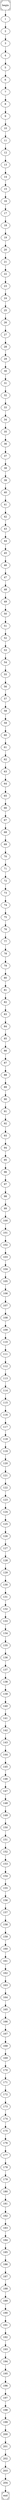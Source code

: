 digraph cfg {
	begin [shape=Msquare];
	end [shape=Msquare];
	begin -> 1;	1 -> 2;	2 -> 3;	3 -> 4;	4 -> 5;	5 -> 6;	6 -> 7;	7 -> 8;	8 -> 9;	9 -> 10;	10 -> 11;	11 -> 12;	12 -> 13;	13 -> 14;	14 -> 15;	15 -> 16;	16 -> 17;	17 -> 18;	18 -> 19;	19 -> 20;	20 -> 21;	21 -> 22;	22 -> 23;	23 -> 24;	24 -> 25;	25 -> 26;	26 -> 27;	27 -> 28;	28 -> 29;	29 -> 30;	30 -> 31;	31 -> 32;	32 -> 33;	33 -> 34;	34 -> 35;	35 -> 36;	36 -> 37;	37 -> 38;	38 -> 39;	39 -> 40;	40 -> 41;	41 -> 42;	42 -> 43;	43 -> 44;	44 -> 45;	45 -> 46;	46 -> 47;	47 -> 48;	48 -> 49;	49 -> 50;	50 -> 51;	51 -> 52;	52 -> 53;	53 -> 54;	54 -> 55;	55 -> 56;	56 -> 57;	57 -> 58;	58 -> 59;	59 -> 60;	60 -> 61;	61 -> 62;	62 -> 63;	63 -> 64;	64 -> 65;	65 -> 66;	66 -> 67;	67 -> 68;	68 -> 69;	69 -> 70;	70 -> 71;	71 -> 72;	72 -> 73;	73 -> 74;	74 -> 75;	75 -> 76;	76 -> 77;	77 -> 78;	78 -> 79;	79 -> 80;	80 -> 81;	81 -> 82;	82 -> 83;	83 -> 84;	84 -> 85;	85 -> 86;	86 -> 87;	87 -> 88;	88 -> 89;	89 -> 90;	90 -> 91;	91 -> 92;	92 -> 93;	93 -> 94;	94 -> 95;	95 -> 96;	96 -> 97;	97 -> 98;	98 -> 99;	99 -> 100;	100 -> 101;	101 -> 102;	102 -> 103;	103 -> 104;	104 -> 105;	105 -> 106;	106 -> 107;	107 -> 108;	108 -> 109;	109 -> 110;	110 -> 111;	111 -> 112;	112 -> 113;	113 -> 114;	114 -> 115;	115 -> 116;	116 -> 117;	117 -> 118;	118 -> 119;	119 -> 120;	120 -> 121;	121 -> 122;	122 -> 123;	123 -> 124;	124 -> 125;	125 -> 126;	126 -> 127;	127 -> 128;	128 -> 129;	129 -> 130;	130 -> 131;	131 -> 132;	132 -> 133;	133 -> 134;	134 -> 135;	135 -> 136;	136 -> 137;	137 -> 138;	138 -> 139;	139 -> 140;	140 -> 141;	141 -> 142;	142 -> 143;	143 -> 144;	144 -> 145;	145 -> 146;	146 -> 147;	147 -> 148;	148 -> 149;	149 -> 150;	150 -> 151;	151 -> 152;	152 -> 153;	153 -> 154;	154 -> 155;	155 -> 156;	156 -> 157;	157 -> 158;	158 -> 159;	159 -> 160;	160 -> 161;	161 -> 162;	162 -> 163;	163 -> 164;	164 -> 165;	165 -> 166;	166 -> 167;	167 -> 168;	168 -> 169;	169 -> 170;	170 -> 171;	171 -> 172;	172 -> 173;	173 -> 174;	174 -> 175;	175 -> 176;	176 -> 177;	177 -> 178;	178 -> 179;	179 -> 180;	180 -> 181;	181 -> 182;	182 -> 183;	183 -> 184;	184 -> 185;	185 -> 186;	186 -> 187;	187 -> 188;	188 -> 189;	189 -> 190;	190 -> 191;	191 -> 192;	192 -> 193;	193 -> 194;	194 -> 195;	195 -> 196;	196 -> 197;	197 -> 198;	198 -> 199;	199 -> 200;	200 -> 201;	201 -> 202;	202 -> 203;	203 -> 204;	204 -> end;}
